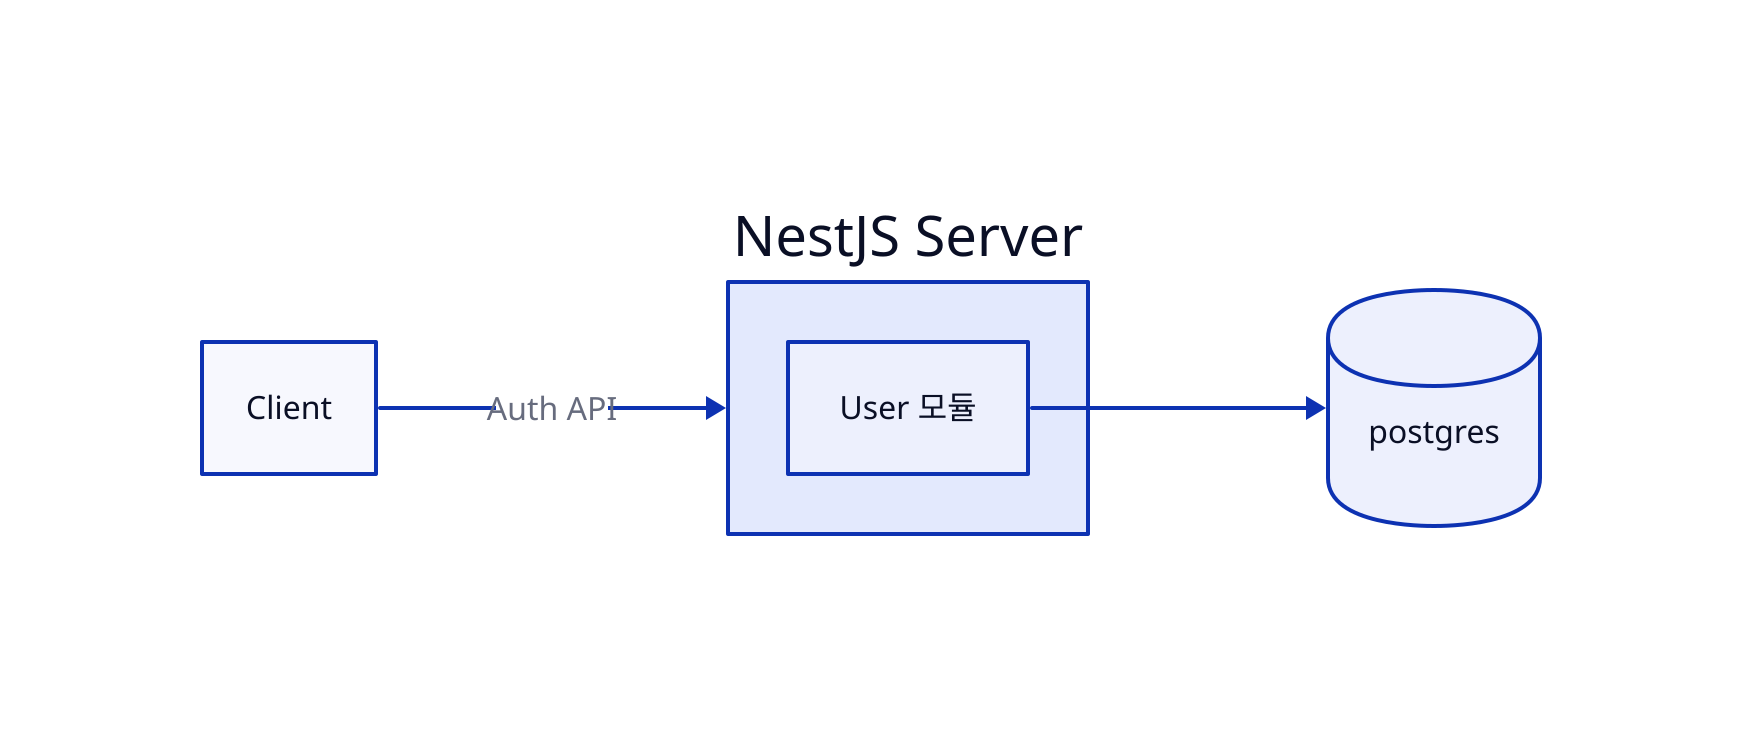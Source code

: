 direction: right

client: Client

server: NestJS Server {
  user: User 모듈
}

postgres.shape: cylinder

client -> server: Auth API

server.user -> postgres
